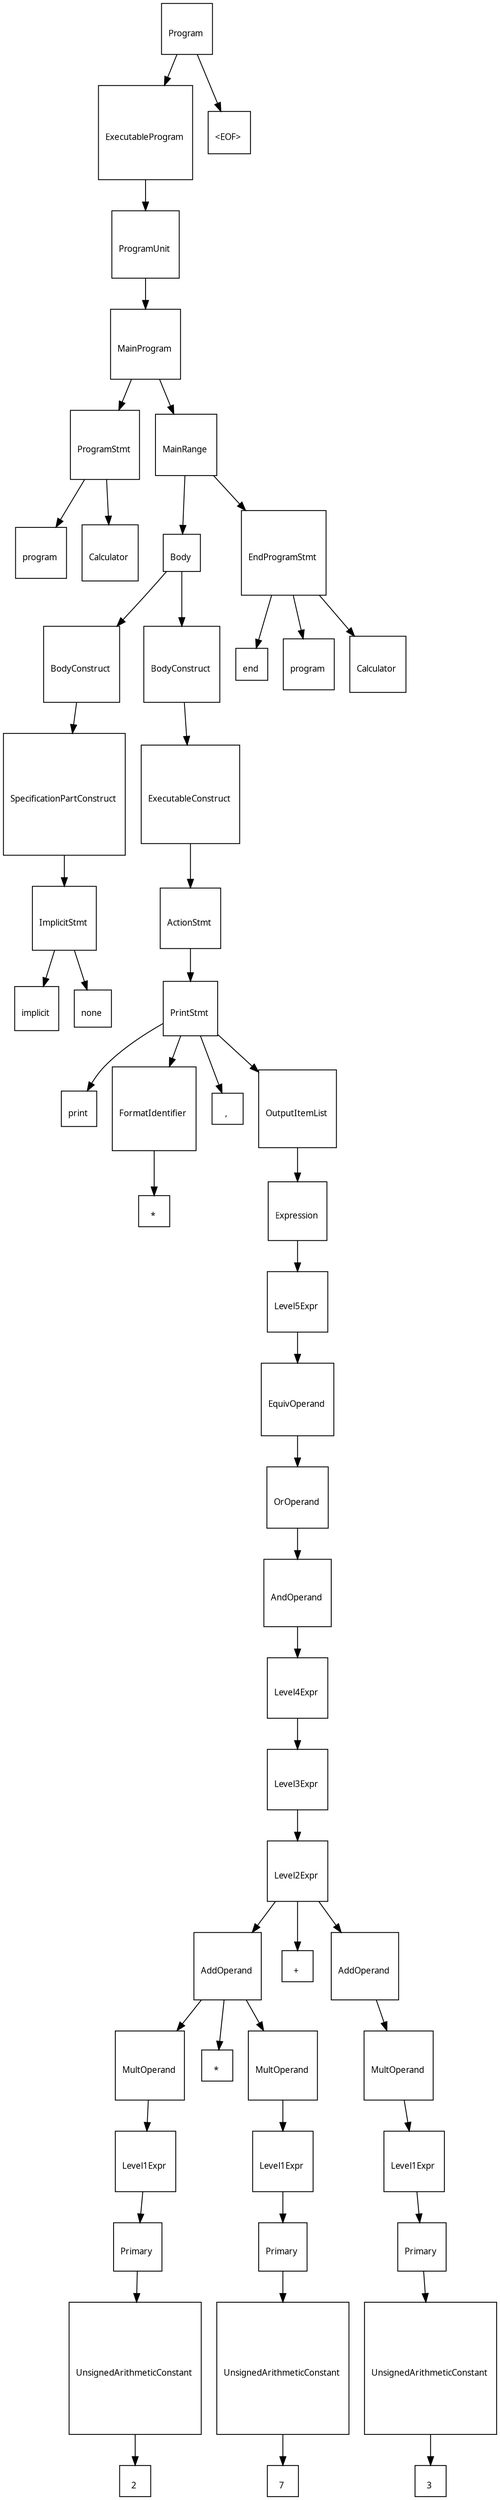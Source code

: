 digraph G {
  charset="UTF-8"
  node [shape=square, fontname="Arial Unicode MS"];
  "8972d24f-520a-4bb0-83d7-5a76f47005e4" [label="\lProgram \n", fontsize=10];
  "8972d24f-520a-4bb0-83d7-5a76f47005e4" -> "82f88b67-d689-42cb-8a18-3ecbb3dc1e31";
  "82f88b67-d689-42cb-8a18-3ecbb3dc1e31" [label="\lExecutableProgram \n", fontsize=10];
  "82f88b67-d689-42cb-8a18-3ecbb3dc1e31" -> "767d8c9c-6fbe-4e23-9e83-b07976e419fa";
  "767d8c9c-6fbe-4e23-9e83-b07976e419fa" [label="\lProgramUnit \n", fontsize=10];
  "767d8c9c-6fbe-4e23-9e83-b07976e419fa" -> "4882466a-d17f-4b86-a527-e9f4002d376c";
  "4882466a-d17f-4b86-a527-e9f4002d376c" [label="\lMainProgram \n", fontsize=10];
  "4882466a-d17f-4b86-a527-e9f4002d376c" -> "ee74fc6a-cf69-4dd3-9d13-f4d66068610f";
  "ee74fc6a-cf69-4dd3-9d13-f4d66068610f" [label="\lProgramStmt \n", fontsize=10];
  "ee74fc6a-cf69-4dd3-9d13-f4d66068610f" -> "68b45f90-b937-46aa-88cc-dd4a3c611b35";
  "68b45f90-b937-46aa-88cc-dd4a3c611b35" [label="\lprogram \n", fontsize=10];
  "ee74fc6a-cf69-4dd3-9d13-f4d66068610f" -> "fb626382-45dd-4645-96ee-7f3619d0ee03";
  "fb626382-45dd-4645-96ee-7f3619d0ee03" [label="\lCalculator \n", fontsize=10];
  "4882466a-d17f-4b86-a527-e9f4002d376c" -> "76af315b-0a76-4995-9e6c-8668be5f0e8b";
  "76af315b-0a76-4995-9e6c-8668be5f0e8b" [label="\lMainRange \n", fontsize=10];
  "76af315b-0a76-4995-9e6c-8668be5f0e8b" -> "056a6ea3-9d50-49a9-afb0-e6a62436c6e0";
  "056a6ea3-9d50-49a9-afb0-e6a62436c6e0" [label="\lBody \n", fontsize=10];
  "056a6ea3-9d50-49a9-afb0-e6a62436c6e0" -> "ba3dfae9-5846-424c-a8a1-6203cc40d9b5";
  "ba3dfae9-5846-424c-a8a1-6203cc40d9b5" [label="\lBodyConstruct \n", fontsize=10];
  "ba3dfae9-5846-424c-a8a1-6203cc40d9b5" -> "c4b23aca-5b37-4309-b457-0e3a909d50e7";
  "c4b23aca-5b37-4309-b457-0e3a909d50e7" [label="\lSpecificationPartConstruct \n", fontsize=10];
  "c4b23aca-5b37-4309-b457-0e3a909d50e7" -> "c53aef34-53c7-4baf-9174-53f42e0a2a34";
  "c53aef34-53c7-4baf-9174-53f42e0a2a34" [label="\lImplicitStmt \n", fontsize=10];
  "c53aef34-53c7-4baf-9174-53f42e0a2a34" -> "7c925b9e-b614-4361-96c9-cf99a0be1a60";
  "7c925b9e-b614-4361-96c9-cf99a0be1a60" [label="\limplicit \n", fontsize=10];
  "c53aef34-53c7-4baf-9174-53f42e0a2a34" -> "51fe34c0-cfee-402a-8493-a69cbdd7e742";
  "51fe34c0-cfee-402a-8493-a69cbdd7e742" [label="\lnone \n", fontsize=10];
  "056a6ea3-9d50-49a9-afb0-e6a62436c6e0" -> "f1c06020-0744-4450-81f3-f7020ced3226";
  "f1c06020-0744-4450-81f3-f7020ced3226" [label="\lBodyConstruct \n", fontsize=10];
  "f1c06020-0744-4450-81f3-f7020ced3226" -> "b26776d8-fc3c-4705-8da9-fe0589b5b2ba";
  "b26776d8-fc3c-4705-8da9-fe0589b5b2ba" [label="\lExecutableConstruct \n", fontsize=10];
  "b26776d8-fc3c-4705-8da9-fe0589b5b2ba" -> "8cd6c7ac-9893-4881-b84f-13435a375c5f";
  "8cd6c7ac-9893-4881-b84f-13435a375c5f" [label="\lActionStmt \n", fontsize=10];
  "8cd6c7ac-9893-4881-b84f-13435a375c5f" -> "49b167b3-a878-48bd-bff2-04c2bd75a4eb";
  "49b167b3-a878-48bd-bff2-04c2bd75a4eb" [label="\lPrintStmt \n", fontsize=10];
  "49b167b3-a878-48bd-bff2-04c2bd75a4eb" -> "6a1eb868-6902-44ab-9e42-4452cddf6d12";
  "6a1eb868-6902-44ab-9e42-4452cddf6d12" [label="\lprint \n", fontsize=10];
  "49b167b3-a878-48bd-bff2-04c2bd75a4eb" -> "dc463ca1-19b4-4a46-9c3f-5774eb36d4f8";
  "dc463ca1-19b4-4a46-9c3f-5774eb36d4f8" [label="\lFormatIdentifier \n", fontsize=10];
  "dc463ca1-19b4-4a46-9c3f-5774eb36d4f8" -> "fe963b26-738a-49f3-bc75-08d07909d1b2";
  "fe963b26-738a-49f3-bc75-08d07909d1b2" [label="\l* \n", fontsize=10];
  "49b167b3-a878-48bd-bff2-04c2bd75a4eb" -> "4d1b7ccf-8487-4f22-8213-1e016d4b6b91";
  "4d1b7ccf-8487-4f22-8213-1e016d4b6b91" [label="\l, \n", fontsize=10];
  "49b167b3-a878-48bd-bff2-04c2bd75a4eb" -> "492961d2-dd1b-4fe1-9fe8-6410a07d4645";
  "492961d2-dd1b-4fe1-9fe8-6410a07d4645" [label="\lOutputItemList \n", fontsize=10];
  "492961d2-dd1b-4fe1-9fe8-6410a07d4645" -> "fd560191-719b-4763-beb2-d3b854d36f02";
  "fd560191-719b-4763-beb2-d3b854d36f02" [label="\lExpression \n", fontsize=10];
  "fd560191-719b-4763-beb2-d3b854d36f02" -> "b6e9ef0c-ce07-4513-acd9-b737b0b2451c";
  "b6e9ef0c-ce07-4513-acd9-b737b0b2451c" [label="\lLevel5Expr \n", fontsize=10];
  "b6e9ef0c-ce07-4513-acd9-b737b0b2451c" -> "e42884c5-62d6-4f86-9927-1c0d08d1048f";
  "e42884c5-62d6-4f86-9927-1c0d08d1048f" [label="\lEquivOperand \n", fontsize=10];
  "e42884c5-62d6-4f86-9927-1c0d08d1048f" -> "7492e285-09f8-4231-ad02-020d8d4040a6";
  "7492e285-09f8-4231-ad02-020d8d4040a6" [label="\lOrOperand \n", fontsize=10];
  "7492e285-09f8-4231-ad02-020d8d4040a6" -> "5af1a843-9e7d-45de-a3ea-88c2cd82182c";
  "5af1a843-9e7d-45de-a3ea-88c2cd82182c" [label="\lAndOperand \n", fontsize=10];
  "5af1a843-9e7d-45de-a3ea-88c2cd82182c" -> "efdcd84c-cdde-41df-9f90-07ad4beb29b6";
  "efdcd84c-cdde-41df-9f90-07ad4beb29b6" [label="\lLevel4Expr \n", fontsize=10];
  "efdcd84c-cdde-41df-9f90-07ad4beb29b6" -> "d2faae56-1c50-4f44-a3e8-f157afb8f1ba";
  "d2faae56-1c50-4f44-a3e8-f157afb8f1ba" [label="\lLevel3Expr \n", fontsize=10];
  "d2faae56-1c50-4f44-a3e8-f157afb8f1ba" -> "a2dd3bbf-8a35-469a-8a29-c5dbd6d85bca";
  "a2dd3bbf-8a35-469a-8a29-c5dbd6d85bca" [label="\lLevel2Expr \n", fontsize=10];
  "a2dd3bbf-8a35-469a-8a29-c5dbd6d85bca" -> "a524501c-7cab-45bb-a45a-2fd1ceb444d4";
  "a524501c-7cab-45bb-a45a-2fd1ceb444d4" [label="\lAddOperand \n", fontsize=10];
  "a524501c-7cab-45bb-a45a-2fd1ceb444d4" -> "ee9795cb-023a-427d-b9b1-e6be4b901f6c";
  "ee9795cb-023a-427d-b9b1-e6be4b901f6c" [label="\lMultOperand \n", fontsize=10];
  "ee9795cb-023a-427d-b9b1-e6be4b901f6c" -> "aada537c-e558-417b-ac3b-993f73b4abc3";
  "aada537c-e558-417b-ac3b-993f73b4abc3" [label="\lLevel1Expr \n", fontsize=10];
  "aada537c-e558-417b-ac3b-993f73b4abc3" -> "bc24a450-fa6f-42bd-82da-27b47e3ae4ba";
  "bc24a450-fa6f-42bd-82da-27b47e3ae4ba" [label="\lPrimary \n", fontsize=10];
  "bc24a450-fa6f-42bd-82da-27b47e3ae4ba" -> "24a0023f-6928-48a1-ab5e-89825c13a849";
  "24a0023f-6928-48a1-ab5e-89825c13a849" [label="\lUnsignedArithmeticConstant \n", fontsize=10];
  "24a0023f-6928-48a1-ab5e-89825c13a849" -> "adbf6142-3779-42a3-a35c-30391ea5828b";
  "adbf6142-3779-42a3-a35c-30391ea5828b" [label="\l2 \n", fontsize=10];
  "a524501c-7cab-45bb-a45a-2fd1ceb444d4" -> "fdbae875-a44e-4ef7-a662-bf7713171e60";
  "fdbae875-a44e-4ef7-a662-bf7713171e60" [label="\l* \n", fontsize=10];
  "a524501c-7cab-45bb-a45a-2fd1ceb444d4" -> "c1fb0c25-c2c2-4707-8a12-302525b13229";
  "c1fb0c25-c2c2-4707-8a12-302525b13229" [label="\lMultOperand \n", fontsize=10];
  "c1fb0c25-c2c2-4707-8a12-302525b13229" -> "403a82b9-8fca-4e39-b1e2-9ee25d129357";
  "403a82b9-8fca-4e39-b1e2-9ee25d129357" [label="\lLevel1Expr \n", fontsize=10];
  "403a82b9-8fca-4e39-b1e2-9ee25d129357" -> "5337d3be-d193-491b-8dce-2ae05cdd858f";
  "5337d3be-d193-491b-8dce-2ae05cdd858f" [label="\lPrimary \n", fontsize=10];
  "5337d3be-d193-491b-8dce-2ae05cdd858f" -> "76c4690f-91f5-429a-8acc-0903ed580196";
  "76c4690f-91f5-429a-8acc-0903ed580196" [label="\lUnsignedArithmeticConstant \n", fontsize=10];
  "76c4690f-91f5-429a-8acc-0903ed580196" -> "e4f0a9fb-1d43-4b7d-adae-f2b625a14b9d";
  "e4f0a9fb-1d43-4b7d-adae-f2b625a14b9d" [label="\l7 \n", fontsize=10];
  "a2dd3bbf-8a35-469a-8a29-c5dbd6d85bca" -> "9e72d09b-2dab-4582-8823-2eef3be29858";
  "9e72d09b-2dab-4582-8823-2eef3be29858" [label="\l+ \n", fontsize=10];
  "a2dd3bbf-8a35-469a-8a29-c5dbd6d85bca" -> "aa776839-4939-47f6-b1c8-11ae71c82515";
  "aa776839-4939-47f6-b1c8-11ae71c82515" [label="\lAddOperand \n", fontsize=10];
  "aa776839-4939-47f6-b1c8-11ae71c82515" -> "e9dbef04-a56d-47da-ac3e-b52905b6568f";
  "e9dbef04-a56d-47da-ac3e-b52905b6568f" [label="\lMultOperand \n", fontsize=10];
  "e9dbef04-a56d-47da-ac3e-b52905b6568f" -> "b12fd66f-a086-4a91-9b85-df52dcfde029";
  "b12fd66f-a086-4a91-9b85-df52dcfde029" [label="\lLevel1Expr \n", fontsize=10];
  "b12fd66f-a086-4a91-9b85-df52dcfde029" -> "dcef40d3-5fbd-4e78-8b84-93a1e04781db";
  "dcef40d3-5fbd-4e78-8b84-93a1e04781db" [label="\lPrimary \n", fontsize=10];
  "dcef40d3-5fbd-4e78-8b84-93a1e04781db" -> "52f8a09f-44d3-4eb9-b4e9-470a82c87d57";
  "52f8a09f-44d3-4eb9-b4e9-470a82c87d57" [label="\lUnsignedArithmeticConstant \n", fontsize=10];
  "52f8a09f-44d3-4eb9-b4e9-470a82c87d57" -> "84dce690-5ad0-4086-a498-66cccfacb40d";
  "84dce690-5ad0-4086-a498-66cccfacb40d" [label="\l3 \n", fontsize=10];
  "76af315b-0a76-4995-9e6c-8668be5f0e8b" -> "44009315-d563-48f5-9c1b-b2349f511f71";
  "44009315-d563-48f5-9c1b-b2349f511f71" [label="\lEndProgramStmt \n", fontsize=10];
  "44009315-d563-48f5-9c1b-b2349f511f71" -> "89be22e0-ed26-4bd6-aa17-7fa0b35198f1";
  "89be22e0-ed26-4bd6-aa17-7fa0b35198f1" [label="\lend \n", fontsize=10];
  "44009315-d563-48f5-9c1b-b2349f511f71" -> "b1e57703-6a50-48f4-a482-3a9bbdaef682";
  "b1e57703-6a50-48f4-a482-3a9bbdaef682" [label="\lprogram \n", fontsize=10];
  "44009315-d563-48f5-9c1b-b2349f511f71" -> "fad0638d-a32d-4205-a247-992403ccb043";
  "fad0638d-a32d-4205-a247-992403ccb043" [label="\lCalculator \n", fontsize=10];
  "8972d24f-520a-4bb0-83d7-5a76f47005e4" -> "cef905d7-ea5e-4393-9ed8-c096b0b1f495";
  "cef905d7-ea5e-4393-9ed8-c096b0b1f495" [label="\l&lt;EOF&gt; \n", fontsize=10];
}
